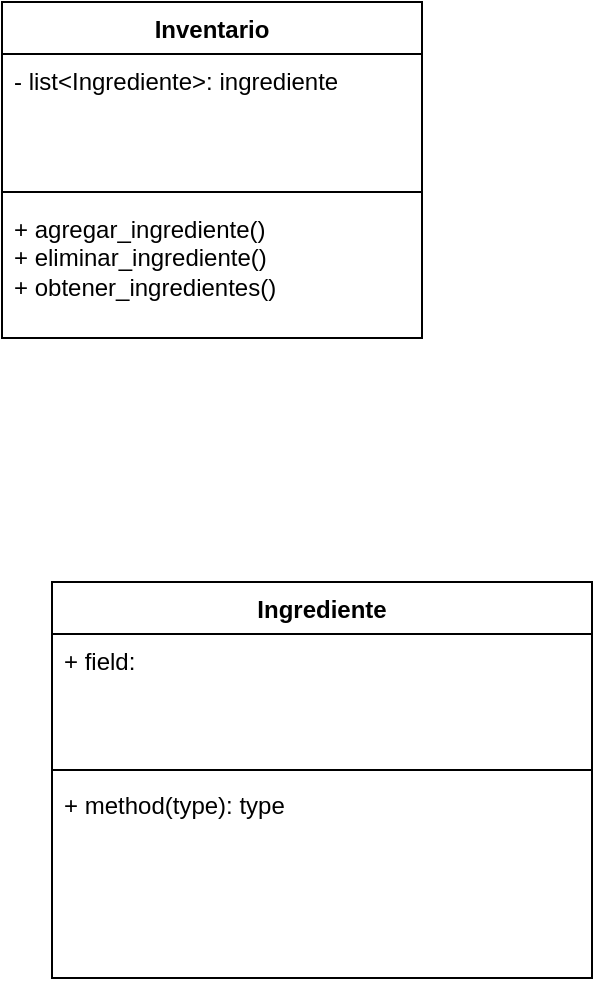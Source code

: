 <mxfile version="24.7.7">
  <diagram name="Página-1" id="jd0FeXek4JjQkUgFhU3P">
    <mxGraphModel dx="1674" dy="751" grid="1" gridSize="10" guides="1" tooltips="1" connect="1" arrows="1" fold="1" page="1" pageScale="1" pageWidth="827" pageHeight="1169" math="0" shadow="0">
      <root>
        <mxCell id="0" />
        <mxCell id="1" parent="0" />
        <mxCell id="RHoPfapRTNnwWWN3iLdX-1" value="Inventario" style="swimlane;fontStyle=1;align=center;verticalAlign=top;childLayout=stackLayout;horizontal=1;startSize=26;horizontalStack=0;resizeParent=1;resizeParentMax=0;resizeLast=0;collapsible=1;marginBottom=0;whiteSpace=wrap;html=1;" vertex="1" parent="1">
          <mxGeometry x="100" y="160" width="210" height="168" as="geometry" />
        </mxCell>
        <mxCell id="RHoPfapRTNnwWWN3iLdX-2" value="- list&amp;lt;Ingrediente&amp;gt;: ingrediente" style="text;strokeColor=none;fillColor=none;align=left;verticalAlign=top;spacingLeft=4;spacingRight=4;overflow=hidden;rotatable=0;points=[[0,0.5],[1,0.5]];portConstraint=eastwest;whiteSpace=wrap;html=1;" vertex="1" parent="RHoPfapRTNnwWWN3iLdX-1">
          <mxGeometry y="26" width="210" height="64" as="geometry" />
        </mxCell>
        <mxCell id="RHoPfapRTNnwWWN3iLdX-3" value="" style="line;strokeWidth=1;fillColor=none;align=left;verticalAlign=middle;spacingTop=-1;spacingLeft=3;spacingRight=3;rotatable=0;labelPosition=right;points=[];portConstraint=eastwest;strokeColor=inherit;" vertex="1" parent="RHoPfapRTNnwWWN3iLdX-1">
          <mxGeometry y="90" width="210" height="10" as="geometry" />
        </mxCell>
        <mxCell id="RHoPfapRTNnwWWN3iLdX-4" value="+ agregar_ingrediente()&lt;div&gt;+ eliminar_ingrediente()&lt;/div&gt;&lt;div&gt;+ obtener_ingredientes()&lt;/div&gt;" style="text;strokeColor=none;fillColor=none;align=left;verticalAlign=top;spacingLeft=4;spacingRight=4;overflow=hidden;rotatable=0;points=[[0,0.5],[1,0.5]];portConstraint=eastwest;whiteSpace=wrap;html=1;" vertex="1" parent="RHoPfapRTNnwWWN3iLdX-1">
          <mxGeometry y="100" width="210" height="68" as="geometry" />
        </mxCell>
        <mxCell id="RHoPfapRTNnwWWN3iLdX-5" value="Ingrediente" style="swimlane;fontStyle=1;align=center;verticalAlign=top;childLayout=stackLayout;horizontal=1;startSize=26;horizontalStack=0;resizeParent=1;resizeParentMax=0;resizeLast=0;collapsible=1;marginBottom=0;whiteSpace=wrap;html=1;" vertex="1" parent="1">
          <mxGeometry x="125" y="450" width="270" height="198" as="geometry" />
        </mxCell>
        <mxCell id="RHoPfapRTNnwWWN3iLdX-6" value="+ field:&amp;nbsp;" style="text;strokeColor=none;fillColor=none;align=left;verticalAlign=top;spacingLeft=4;spacingRight=4;overflow=hidden;rotatable=0;points=[[0,0.5],[1,0.5]];portConstraint=eastwest;whiteSpace=wrap;html=1;" vertex="1" parent="RHoPfapRTNnwWWN3iLdX-5">
          <mxGeometry y="26" width="270" height="64" as="geometry" />
        </mxCell>
        <mxCell id="RHoPfapRTNnwWWN3iLdX-7" value="" style="line;strokeWidth=1;fillColor=none;align=left;verticalAlign=middle;spacingTop=-1;spacingLeft=3;spacingRight=3;rotatable=0;labelPosition=right;points=[];portConstraint=eastwest;strokeColor=inherit;" vertex="1" parent="RHoPfapRTNnwWWN3iLdX-5">
          <mxGeometry y="90" width="270" height="8" as="geometry" />
        </mxCell>
        <mxCell id="RHoPfapRTNnwWWN3iLdX-8" value="+ method(type): type" style="text;strokeColor=none;fillColor=none;align=left;verticalAlign=top;spacingLeft=4;spacingRight=4;overflow=hidden;rotatable=0;points=[[0,0.5],[1,0.5]];portConstraint=eastwest;whiteSpace=wrap;html=1;" vertex="1" parent="RHoPfapRTNnwWWN3iLdX-5">
          <mxGeometry y="98" width="270" height="100" as="geometry" />
        </mxCell>
      </root>
    </mxGraphModel>
  </diagram>
</mxfile>
